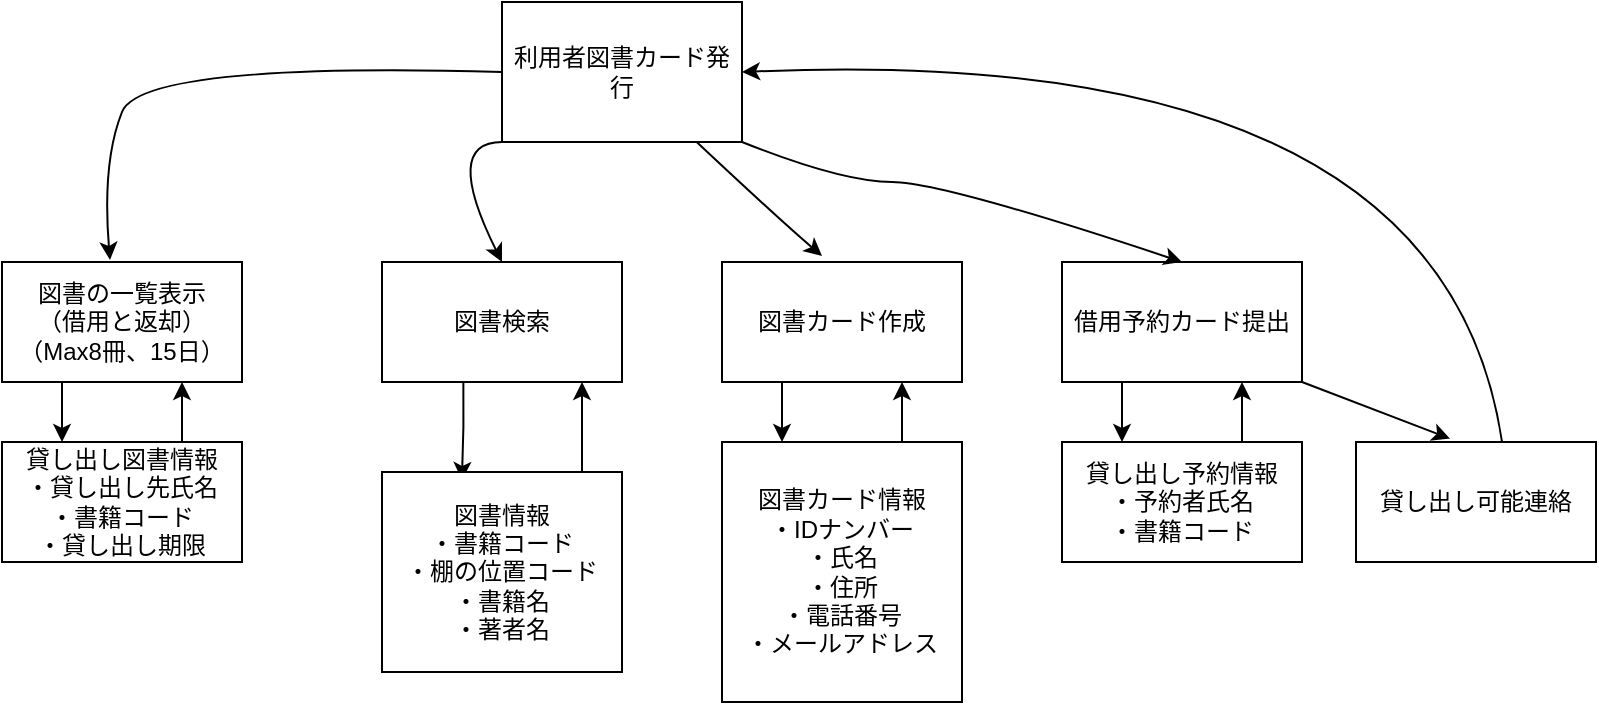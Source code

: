 <mxfile version="28.2.0">
  <diagram name="ページ1" id="Is6QZiPxNQHIuqzMfwIe">
    <mxGraphModel dx="144" dy="498" grid="1" gridSize="10" guides="1" tooltips="1" connect="1" arrows="1" fold="1" page="1" pageScale="1" pageWidth="827" pageHeight="1169" math="0" shadow="0">
      <root>
        <mxCell id="0" />
        <mxCell id="1" parent="0" />
        <mxCell id="JP1EWg2TkIEanDeZ_PoH-1" value="利用者図書カード発行" style="rounded=0;whiteSpace=wrap;html=1;" vertex="1" parent="1">
          <mxGeometry x="280" y="70" width="120" height="70" as="geometry" />
        </mxCell>
        <mxCell id="JP1EWg2TkIEanDeZ_PoH-26" value="" style="edgeStyle=orthogonalEdgeStyle;rounded=0;orthogonalLoop=1;jettySize=auto;html=1;" edge="1" parent="1" source="JP1EWg2TkIEanDeZ_PoH-2" target="JP1EWg2TkIEanDeZ_PoH-3">
          <mxGeometry relative="1" as="geometry">
            <Array as="points">
              <mxPoint x="60" y="270" />
              <mxPoint x="60" y="270" />
            </Array>
          </mxGeometry>
        </mxCell>
        <mxCell id="JP1EWg2TkIEanDeZ_PoH-2" value="図書の一覧表示&lt;div&gt;（借用と返却）&lt;/div&gt;&lt;div&gt;（Max8冊、15日）&lt;/div&gt;" style="whiteSpace=wrap;html=1;" vertex="1" parent="1">
          <mxGeometry x="30" y="200" width="120" height="60" as="geometry" />
        </mxCell>
        <mxCell id="JP1EWg2TkIEanDeZ_PoH-27" style="edgeStyle=orthogonalEdgeStyle;rounded=0;orthogonalLoop=1;jettySize=auto;html=1;" edge="1" parent="1" source="JP1EWg2TkIEanDeZ_PoH-3">
          <mxGeometry relative="1" as="geometry">
            <mxPoint x="120" y="260" as="targetPoint" />
            <Array as="points">
              <mxPoint x="120" y="260" />
            </Array>
          </mxGeometry>
        </mxCell>
        <mxCell id="JP1EWg2TkIEanDeZ_PoH-3" value="貸し出し図書情報&lt;div&gt;・貸し出し先氏名&lt;/div&gt;&lt;div&gt;・書籍コード&lt;/div&gt;&lt;div&gt;・貸し出し期限&lt;/div&gt;" style="whiteSpace=wrap;html=1;" vertex="1" parent="1">
          <mxGeometry x="30" y="290" width="120" height="60" as="geometry" />
        </mxCell>
        <mxCell id="JP1EWg2TkIEanDeZ_PoH-14" style="edgeStyle=orthogonalEdgeStyle;rounded=0;orthogonalLoop=1;jettySize=auto;html=1;entryX=0.333;entryY=0.04;entryDx=0;entryDy=0;entryPerimeter=0;exitX=0.339;exitY=0.939;exitDx=0;exitDy=0;exitPerimeter=0;" edge="1" parent="1" source="JP1EWg2TkIEanDeZ_PoH-4" target="JP1EWg2TkIEanDeZ_PoH-5">
          <mxGeometry relative="1" as="geometry">
            <mxPoint x="250" y="300" as="targetPoint" />
            <Array as="points" />
          </mxGeometry>
        </mxCell>
        <mxCell id="JP1EWg2TkIEanDeZ_PoH-4" value="図書検索" style="whiteSpace=wrap;html=1;" vertex="1" parent="1">
          <mxGeometry x="220" y="200" width="120" height="60" as="geometry" />
        </mxCell>
        <mxCell id="JP1EWg2TkIEanDeZ_PoH-15" style="edgeStyle=orthogonalEdgeStyle;rounded=0;orthogonalLoop=1;jettySize=auto;html=1;" edge="1" parent="1" source="JP1EWg2TkIEanDeZ_PoH-5">
          <mxGeometry relative="1" as="geometry">
            <mxPoint x="320" y="260" as="targetPoint" />
            <Array as="points">
              <mxPoint x="320" y="260" />
            </Array>
          </mxGeometry>
        </mxCell>
        <mxCell id="JP1EWg2TkIEanDeZ_PoH-5" value="図書情報&lt;div&gt;・書籍コード&lt;/div&gt;&lt;div&gt;・棚の位置コード&lt;/div&gt;&lt;div&gt;・書籍名&lt;/div&gt;&lt;div&gt;・著者名&lt;/div&gt;" style="whiteSpace=wrap;html=1;" vertex="1" parent="1">
          <mxGeometry x="220" y="305" width="120" height="100" as="geometry" />
        </mxCell>
        <mxCell id="JP1EWg2TkIEanDeZ_PoH-7" value="" style="curved=1;endArrow=classic;html=1;rounded=0;entryX=0.45;entryY=-0.017;entryDx=0;entryDy=0;entryPerimeter=0;exitX=0;exitY=0.5;exitDx=0;exitDy=0;" edge="1" parent="1" source="JP1EWg2TkIEanDeZ_PoH-1" target="JP1EWg2TkIEanDeZ_PoH-2">
          <mxGeometry width="50" height="50" relative="1" as="geometry">
            <mxPoint x="120" y="330" as="sourcePoint" />
            <mxPoint x="170" y="280" as="targetPoint" />
            <Array as="points">
              <mxPoint x="100" y="100" />
              <mxPoint x="80" y="150" />
            </Array>
          </mxGeometry>
        </mxCell>
        <mxCell id="JP1EWg2TkIEanDeZ_PoH-16" style="edgeStyle=orthogonalEdgeStyle;rounded=0;orthogonalLoop=1;jettySize=auto;html=1;entryX=0.25;entryY=0;entryDx=0;entryDy=0;exitX=0.25;exitY=1;exitDx=0;exitDy=0;" edge="1" parent="1" source="JP1EWg2TkIEanDeZ_PoH-8" target="JP1EWg2TkIEanDeZ_PoH-9">
          <mxGeometry relative="1" as="geometry">
            <Array as="points" />
          </mxGeometry>
        </mxCell>
        <mxCell id="JP1EWg2TkIEanDeZ_PoH-8" value="図書カード作成" style="whiteSpace=wrap;html=1;" vertex="1" parent="1">
          <mxGeometry x="390" y="200" width="120" height="60" as="geometry" />
        </mxCell>
        <mxCell id="JP1EWg2TkIEanDeZ_PoH-17" style="edgeStyle=orthogonalEdgeStyle;rounded=0;orthogonalLoop=1;jettySize=auto;html=1;" edge="1" parent="1" source="JP1EWg2TkIEanDeZ_PoH-9">
          <mxGeometry relative="1" as="geometry">
            <mxPoint x="480" y="260" as="targetPoint" />
            <Array as="points">
              <mxPoint x="480" y="260" />
            </Array>
          </mxGeometry>
        </mxCell>
        <mxCell id="JP1EWg2TkIEanDeZ_PoH-9" value="図書カード情報&lt;div&gt;・IDナンバー&lt;/div&gt;&lt;div&gt;・氏名&lt;/div&gt;&lt;div&gt;・住所&lt;/div&gt;&lt;div&gt;・電話番号&lt;/div&gt;&lt;div&gt;・メールアドレス&lt;/div&gt;" style="whiteSpace=wrap;html=1;" vertex="1" parent="1">
          <mxGeometry x="390" y="290" width="120" height="130" as="geometry" />
        </mxCell>
        <mxCell id="JP1EWg2TkIEanDeZ_PoH-18" style="edgeStyle=orthogonalEdgeStyle;rounded=0;orthogonalLoop=1;jettySize=auto;html=1;entryX=0.25;entryY=0;entryDx=0;entryDy=0;exitX=0.25;exitY=1;exitDx=0;exitDy=0;" edge="1" parent="1" source="JP1EWg2TkIEanDeZ_PoH-10" target="JP1EWg2TkIEanDeZ_PoH-11">
          <mxGeometry relative="1" as="geometry">
            <Array as="points" />
          </mxGeometry>
        </mxCell>
        <mxCell id="JP1EWg2TkIEanDeZ_PoH-10" value="借用予約カード提出" style="whiteSpace=wrap;html=1;" vertex="1" parent="1">
          <mxGeometry x="560" y="200" width="120" height="60" as="geometry" />
        </mxCell>
        <mxCell id="JP1EWg2TkIEanDeZ_PoH-20" style="edgeStyle=orthogonalEdgeStyle;rounded=0;orthogonalLoop=1;jettySize=auto;html=1;exitX=0.75;exitY=0;exitDx=0;exitDy=0;" edge="1" parent="1" source="JP1EWg2TkIEanDeZ_PoH-11">
          <mxGeometry relative="1" as="geometry">
            <mxPoint x="650" y="260" as="targetPoint" />
            <Array as="points">
              <mxPoint x="650" y="280" />
              <mxPoint x="650" y="280" />
            </Array>
          </mxGeometry>
        </mxCell>
        <mxCell id="JP1EWg2TkIEanDeZ_PoH-11" value="貸し出し予約情報&lt;div&gt;・予約者氏名&lt;/div&gt;&lt;div&gt;・書籍コード&lt;/div&gt;" style="whiteSpace=wrap;html=1;" vertex="1" parent="1">
          <mxGeometry x="560" y="290" width="120" height="60" as="geometry" />
        </mxCell>
        <mxCell id="JP1EWg2TkIEanDeZ_PoH-12" value="貸し出し可能連絡" style="whiteSpace=wrap;html=1;" vertex="1" parent="1">
          <mxGeometry x="707" y="290" width="120" height="60" as="geometry" />
        </mxCell>
        <mxCell id="JP1EWg2TkIEanDeZ_PoH-13" value="" style="curved=1;endArrow=classic;html=1;rounded=0;entryX=0.5;entryY=0;entryDx=0;entryDy=0;exitX=0;exitY=1;exitDx=0;exitDy=0;" edge="1" parent="1" source="JP1EWg2TkIEanDeZ_PoH-1" target="JP1EWg2TkIEanDeZ_PoH-4">
          <mxGeometry width="50" height="50" relative="1" as="geometry">
            <mxPoint x="260" y="260" as="sourcePoint" />
            <mxPoint x="310" y="210" as="targetPoint" />
            <Array as="points">
              <mxPoint x="250" y="140" />
            </Array>
          </mxGeometry>
        </mxCell>
        <mxCell id="JP1EWg2TkIEanDeZ_PoH-22" value="" style="endArrow=classic;html=1;rounded=0;exitX=1;exitY=1;exitDx=0;exitDy=0;entryX=0.392;entryY=-0.028;entryDx=0;entryDy=0;entryPerimeter=0;" edge="1" parent="1" source="JP1EWg2TkIEanDeZ_PoH-10" target="JP1EWg2TkIEanDeZ_PoH-12">
          <mxGeometry width="50" height="50" relative="1" as="geometry">
            <mxPoint x="690" y="320" as="sourcePoint" />
            <mxPoint x="740" y="270" as="targetPoint" />
          </mxGeometry>
        </mxCell>
        <mxCell id="JP1EWg2TkIEanDeZ_PoH-23" value="" style="curved=1;endArrow=classic;html=1;rounded=0;entryX=0.417;entryY=-0.05;entryDx=0;entryDy=0;entryPerimeter=0;" edge="1" parent="1" source="JP1EWg2TkIEanDeZ_PoH-1" target="JP1EWg2TkIEanDeZ_PoH-8">
          <mxGeometry width="50" height="50" relative="1" as="geometry">
            <mxPoint x="390" y="290" as="sourcePoint" />
            <mxPoint x="440" y="240" as="targetPoint" />
            <Array as="points">
              <mxPoint x="420" y="180" />
            </Array>
          </mxGeometry>
        </mxCell>
        <mxCell id="JP1EWg2TkIEanDeZ_PoH-24" value="" style="curved=1;endArrow=classic;html=1;rounded=0;entryX=0.5;entryY=0;entryDx=0;entryDy=0;exitX=1;exitY=1;exitDx=0;exitDy=0;" edge="1" parent="1" source="JP1EWg2TkIEanDeZ_PoH-1" target="JP1EWg2TkIEanDeZ_PoH-10">
          <mxGeometry width="50" height="50" relative="1" as="geometry">
            <mxPoint x="440" y="290" as="sourcePoint" />
            <mxPoint x="490" y="240" as="targetPoint" />
            <Array as="points">
              <mxPoint x="450" y="160" />
              <mxPoint x="500" y="160" />
            </Array>
          </mxGeometry>
        </mxCell>
        <mxCell id="JP1EWg2TkIEanDeZ_PoH-25" value="" style="curved=1;endArrow=classic;html=1;rounded=0;exitX=0.608;exitY=-0.006;exitDx=0;exitDy=0;exitPerimeter=0;entryX=1;entryY=0.5;entryDx=0;entryDy=0;" edge="1" parent="1" source="JP1EWg2TkIEanDeZ_PoH-12" target="JP1EWg2TkIEanDeZ_PoH-1">
          <mxGeometry width="50" height="50" relative="1" as="geometry">
            <mxPoint x="710" y="290" as="sourcePoint" />
            <mxPoint x="660" y="90" as="targetPoint" />
            <Array as="points">
              <mxPoint x="750" y="90" />
            </Array>
          </mxGeometry>
        </mxCell>
      </root>
    </mxGraphModel>
  </diagram>
</mxfile>

